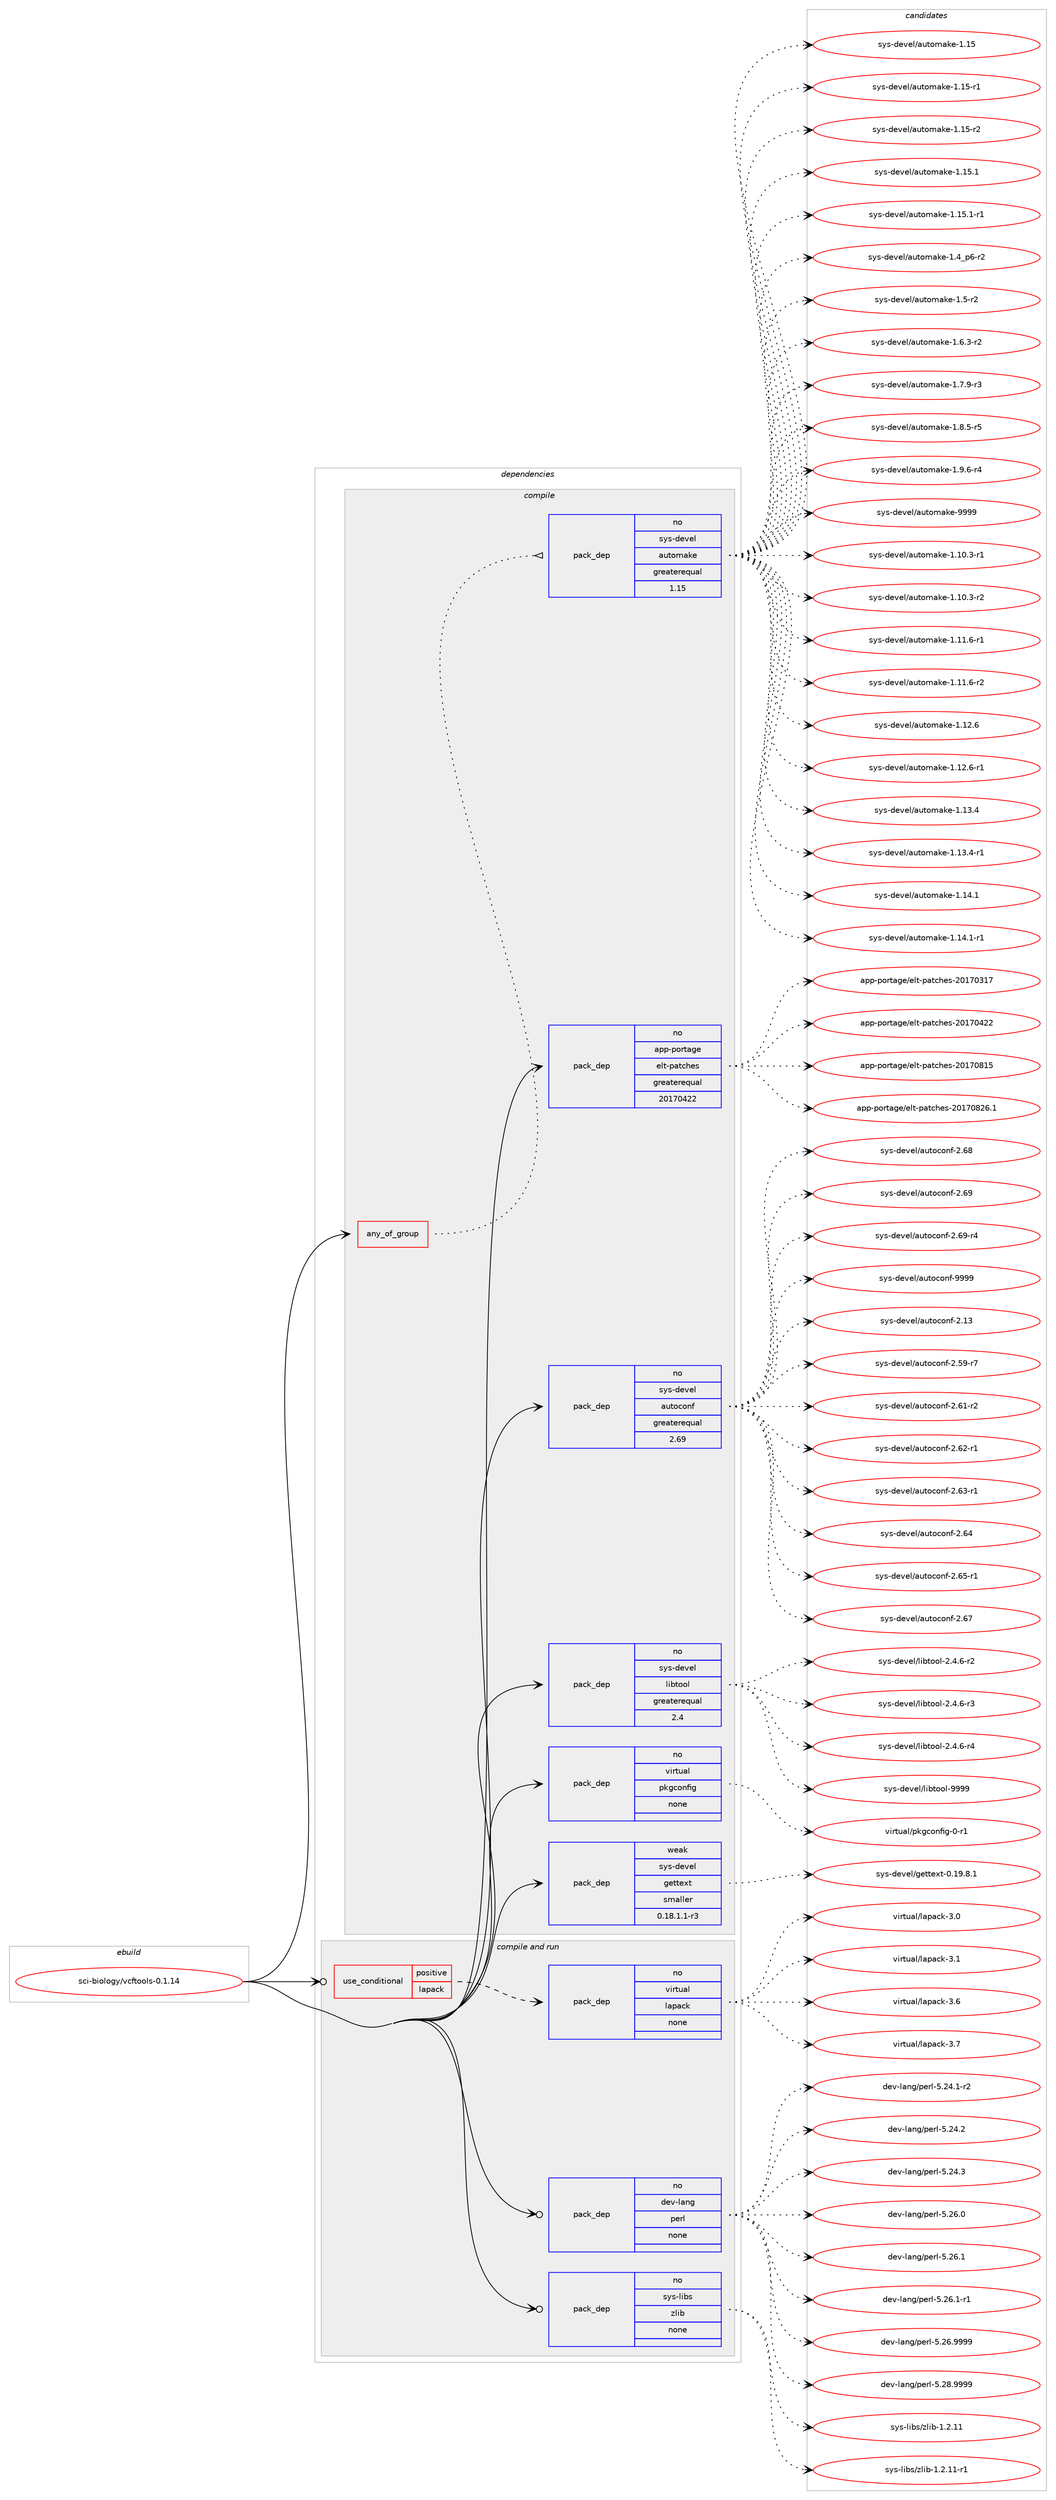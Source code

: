 digraph prolog {

# *************
# Graph options
# *************

newrank=true;
concentrate=true;
compound=true;
graph [rankdir=LR,fontname=Helvetica,fontsize=10,ranksep=1.5];#, ranksep=2.5, nodesep=0.2];
edge  [arrowhead=vee];
node  [fontname=Helvetica,fontsize=10];

# **********
# The ebuild
# **********

subgraph cluster_leftcol {
color=gray;
rank=same;
label=<<i>ebuild</i>>;
id [label="sci-biology/vcftools-0.1.14", color=red, width=4, href="../sci-biology/vcftools-0.1.14.svg"];
}

# ****************
# The dependencies
# ****************

subgraph cluster_midcol {
color=gray;
label=<<i>dependencies</i>>;
subgraph cluster_compile {
fillcolor="#eeeeee";
style=filled;
label=<<i>compile</i>>;
subgraph any7495 {
dependency445341 [label=<<TABLE BORDER="0" CELLBORDER="1" CELLSPACING="0" CELLPADDING="4"><TR><TD CELLPADDING="10">any_of_group</TD></TR></TABLE>>, shape=none, color=red];subgraph pack328198 {
dependency445342 [label=<<TABLE BORDER="0" CELLBORDER="1" CELLSPACING="0" CELLPADDING="4" WIDTH="220"><TR><TD ROWSPAN="6" CELLPADDING="30">pack_dep</TD></TR><TR><TD WIDTH="110">no</TD></TR><TR><TD>sys-devel</TD></TR><TR><TD>automake</TD></TR><TR><TD>greaterequal</TD></TR><TR><TD>1.15</TD></TR></TABLE>>, shape=none, color=blue];
}
dependency445341:e -> dependency445342:w [weight=20,style="dotted",arrowhead="oinv"];
}
id:e -> dependency445341:w [weight=20,style="solid",arrowhead="vee"];
subgraph pack328199 {
dependency445343 [label=<<TABLE BORDER="0" CELLBORDER="1" CELLSPACING="0" CELLPADDING="4" WIDTH="220"><TR><TD ROWSPAN="6" CELLPADDING="30">pack_dep</TD></TR><TR><TD WIDTH="110">no</TD></TR><TR><TD>app-portage</TD></TR><TR><TD>elt-patches</TD></TR><TR><TD>greaterequal</TD></TR><TR><TD>20170422</TD></TR></TABLE>>, shape=none, color=blue];
}
id:e -> dependency445343:w [weight=20,style="solid",arrowhead="vee"];
subgraph pack328200 {
dependency445344 [label=<<TABLE BORDER="0" CELLBORDER="1" CELLSPACING="0" CELLPADDING="4" WIDTH="220"><TR><TD ROWSPAN="6" CELLPADDING="30">pack_dep</TD></TR><TR><TD WIDTH="110">no</TD></TR><TR><TD>sys-devel</TD></TR><TR><TD>autoconf</TD></TR><TR><TD>greaterequal</TD></TR><TR><TD>2.69</TD></TR></TABLE>>, shape=none, color=blue];
}
id:e -> dependency445344:w [weight=20,style="solid",arrowhead="vee"];
subgraph pack328201 {
dependency445345 [label=<<TABLE BORDER="0" CELLBORDER="1" CELLSPACING="0" CELLPADDING="4" WIDTH="220"><TR><TD ROWSPAN="6" CELLPADDING="30">pack_dep</TD></TR><TR><TD WIDTH="110">no</TD></TR><TR><TD>sys-devel</TD></TR><TR><TD>libtool</TD></TR><TR><TD>greaterequal</TD></TR><TR><TD>2.4</TD></TR></TABLE>>, shape=none, color=blue];
}
id:e -> dependency445345:w [weight=20,style="solid",arrowhead="vee"];
subgraph pack328202 {
dependency445346 [label=<<TABLE BORDER="0" CELLBORDER="1" CELLSPACING="0" CELLPADDING="4" WIDTH="220"><TR><TD ROWSPAN="6" CELLPADDING="30">pack_dep</TD></TR><TR><TD WIDTH="110">no</TD></TR><TR><TD>virtual</TD></TR><TR><TD>pkgconfig</TD></TR><TR><TD>none</TD></TR><TR><TD></TD></TR></TABLE>>, shape=none, color=blue];
}
id:e -> dependency445346:w [weight=20,style="solid",arrowhead="vee"];
subgraph pack328203 {
dependency445347 [label=<<TABLE BORDER="0" CELLBORDER="1" CELLSPACING="0" CELLPADDING="4" WIDTH="220"><TR><TD ROWSPAN="6" CELLPADDING="30">pack_dep</TD></TR><TR><TD WIDTH="110">weak</TD></TR><TR><TD>sys-devel</TD></TR><TR><TD>gettext</TD></TR><TR><TD>smaller</TD></TR><TR><TD>0.18.1.1-r3</TD></TR></TABLE>>, shape=none, color=blue];
}
id:e -> dependency445347:w [weight=20,style="solid",arrowhead="vee"];
}
subgraph cluster_compileandrun {
fillcolor="#eeeeee";
style=filled;
label=<<i>compile and run</i>>;
subgraph cond109403 {
dependency445348 [label=<<TABLE BORDER="0" CELLBORDER="1" CELLSPACING="0" CELLPADDING="4"><TR><TD ROWSPAN="3" CELLPADDING="10">use_conditional</TD></TR><TR><TD>positive</TD></TR><TR><TD>lapack</TD></TR></TABLE>>, shape=none, color=red];
subgraph pack328204 {
dependency445349 [label=<<TABLE BORDER="0" CELLBORDER="1" CELLSPACING="0" CELLPADDING="4" WIDTH="220"><TR><TD ROWSPAN="6" CELLPADDING="30">pack_dep</TD></TR><TR><TD WIDTH="110">no</TD></TR><TR><TD>virtual</TD></TR><TR><TD>lapack</TD></TR><TR><TD>none</TD></TR><TR><TD></TD></TR></TABLE>>, shape=none, color=blue];
}
dependency445348:e -> dependency445349:w [weight=20,style="dashed",arrowhead="vee"];
}
id:e -> dependency445348:w [weight=20,style="solid",arrowhead="odotvee"];
subgraph pack328205 {
dependency445350 [label=<<TABLE BORDER="0" CELLBORDER="1" CELLSPACING="0" CELLPADDING="4" WIDTH="220"><TR><TD ROWSPAN="6" CELLPADDING="30">pack_dep</TD></TR><TR><TD WIDTH="110">no</TD></TR><TR><TD>dev-lang</TD></TR><TR><TD>perl</TD></TR><TR><TD>none</TD></TR><TR><TD></TD></TR></TABLE>>, shape=none, color=blue];
}
id:e -> dependency445350:w [weight=20,style="solid",arrowhead="odotvee"];
subgraph pack328206 {
dependency445351 [label=<<TABLE BORDER="0" CELLBORDER="1" CELLSPACING="0" CELLPADDING="4" WIDTH="220"><TR><TD ROWSPAN="6" CELLPADDING="30">pack_dep</TD></TR><TR><TD WIDTH="110">no</TD></TR><TR><TD>sys-libs</TD></TR><TR><TD>zlib</TD></TR><TR><TD>none</TD></TR><TR><TD></TD></TR></TABLE>>, shape=none, color=blue];
}
id:e -> dependency445351:w [weight=20,style="solid",arrowhead="odotvee"];
}
subgraph cluster_run {
fillcolor="#eeeeee";
style=filled;
label=<<i>run</i>>;
}
}

# **************
# The candidates
# **************

subgraph cluster_choices {
rank=same;
color=gray;
label=<<i>candidates</i>>;

subgraph choice328198 {
color=black;
nodesep=1;
choice11512111545100101118101108479711711611110997107101454946494846514511449 [label="sys-devel/automake-1.10.3-r1", color=red, width=4,href="../sys-devel/automake-1.10.3-r1.svg"];
choice11512111545100101118101108479711711611110997107101454946494846514511450 [label="sys-devel/automake-1.10.3-r2", color=red, width=4,href="../sys-devel/automake-1.10.3-r2.svg"];
choice11512111545100101118101108479711711611110997107101454946494946544511449 [label="sys-devel/automake-1.11.6-r1", color=red, width=4,href="../sys-devel/automake-1.11.6-r1.svg"];
choice11512111545100101118101108479711711611110997107101454946494946544511450 [label="sys-devel/automake-1.11.6-r2", color=red, width=4,href="../sys-devel/automake-1.11.6-r2.svg"];
choice1151211154510010111810110847971171161111099710710145494649504654 [label="sys-devel/automake-1.12.6", color=red, width=4,href="../sys-devel/automake-1.12.6.svg"];
choice11512111545100101118101108479711711611110997107101454946495046544511449 [label="sys-devel/automake-1.12.6-r1", color=red, width=4,href="../sys-devel/automake-1.12.6-r1.svg"];
choice1151211154510010111810110847971171161111099710710145494649514652 [label="sys-devel/automake-1.13.4", color=red, width=4,href="../sys-devel/automake-1.13.4.svg"];
choice11512111545100101118101108479711711611110997107101454946495146524511449 [label="sys-devel/automake-1.13.4-r1", color=red, width=4,href="../sys-devel/automake-1.13.4-r1.svg"];
choice1151211154510010111810110847971171161111099710710145494649524649 [label="sys-devel/automake-1.14.1", color=red, width=4,href="../sys-devel/automake-1.14.1.svg"];
choice11512111545100101118101108479711711611110997107101454946495246494511449 [label="sys-devel/automake-1.14.1-r1", color=red, width=4,href="../sys-devel/automake-1.14.1-r1.svg"];
choice115121115451001011181011084797117116111109971071014549464953 [label="sys-devel/automake-1.15", color=red, width=4,href="../sys-devel/automake-1.15.svg"];
choice1151211154510010111810110847971171161111099710710145494649534511449 [label="sys-devel/automake-1.15-r1", color=red, width=4,href="../sys-devel/automake-1.15-r1.svg"];
choice1151211154510010111810110847971171161111099710710145494649534511450 [label="sys-devel/automake-1.15-r2", color=red, width=4,href="../sys-devel/automake-1.15-r2.svg"];
choice1151211154510010111810110847971171161111099710710145494649534649 [label="sys-devel/automake-1.15.1", color=red, width=4,href="../sys-devel/automake-1.15.1.svg"];
choice11512111545100101118101108479711711611110997107101454946495346494511449 [label="sys-devel/automake-1.15.1-r1", color=red, width=4,href="../sys-devel/automake-1.15.1-r1.svg"];
choice115121115451001011181011084797117116111109971071014549465295112544511450 [label="sys-devel/automake-1.4_p6-r2", color=red, width=4,href="../sys-devel/automake-1.4_p6-r2.svg"];
choice11512111545100101118101108479711711611110997107101454946534511450 [label="sys-devel/automake-1.5-r2", color=red, width=4,href="../sys-devel/automake-1.5-r2.svg"];
choice115121115451001011181011084797117116111109971071014549465446514511450 [label="sys-devel/automake-1.6.3-r2", color=red, width=4,href="../sys-devel/automake-1.6.3-r2.svg"];
choice115121115451001011181011084797117116111109971071014549465546574511451 [label="sys-devel/automake-1.7.9-r3", color=red, width=4,href="../sys-devel/automake-1.7.9-r3.svg"];
choice115121115451001011181011084797117116111109971071014549465646534511453 [label="sys-devel/automake-1.8.5-r5", color=red, width=4,href="../sys-devel/automake-1.8.5-r5.svg"];
choice115121115451001011181011084797117116111109971071014549465746544511452 [label="sys-devel/automake-1.9.6-r4", color=red, width=4,href="../sys-devel/automake-1.9.6-r4.svg"];
choice115121115451001011181011084797117116111109971071014557575757 [label="sys-devel/automake-9999", color=red, width=4,href="../sys-devel/automake-9999.svg"];
dependency445342:e -> choice11512111545100101118101108479711711611110997107101454946494846514511449:w [style=dotted,weight="100"];
dependency445342:e -> choice11512111545100101118101108479711711611110997107101454946494846514511450:w [style=dotted,weight="100"];
dependency445342:e -> choice11512111545100101118101108479711711611110997107101454946494946544511449:w [style=dotted,weight="100"];
dependency445342:e -> choice11512111545100101118101108479711711611110997107101454946494946544511450:w [style=dotted,weight="100"];
dependency445342:e -> choice1151211154510010111810110847971171161111099710710145494649504654:w [style=dotted,weight="100"];
dependency445342:e -> choice11512111545100101118101108479711711611110997107101454946495046544511449:w [style=dotted,weight="100"];
dependency445342:e -> choice1151211154510010111810110847971171161111099710710145494649514652:w [style=dotted,weight="100"];
dependency445342:e -> choice11512111545100101118101108479711711611110997107101454946495146524511449:w [style=dotted,weight="100"];
dependency445342:e -> choice1151211154510010111810110847971171161111099710710145494649524649:w [style=dotted,weight="100"];
dependency445342:e -> choice11512111545100101118101108479711711611110997107101454946495246494511449:w [style=dotted,weight="100"];
dependency445342:e -> choice115121115451001011181011084797117116111109971071014549464953:w [style=dotted,weight="100"];
dependency445342:e -> choice1151211154510010111810110847971171161111099710710145494649534511449:w [style=dotted,weight="100"];
dependency445342:e -> choice1151211154510010111810110847971171161111099710710145494649534511450:w [style=dotted,weight="100"];
dependency445342:e -> choice1151211154510010111810110847971171161111099710710145494649534649:w [style=dotted,weight="100"];
dependency445342:e -> choice11512111545100101118101108479711711611110997107101454946495346494511449:w [style=dotted,weight="100"];
dependency445342:e -> choice115121115451001011181011084797117116111109971071014549465295112544511450:w [style=dotted,weight="100"];
dependency445342:e -> choice11512111545100101118101108479711711611110997107101454946534511450:w [style=dotted,weight="100"];
dependency445342:e -> choice115121115451001011181011084797117116111109971071014549465446514511450:w [style=dotted,weight="100"];
dependency445342:e -> choice115121115451001011181011084797117116111109971071014549465546574511451:w [style=dotted,weight="100"];
dependency445342:e -> choice115121115451001011181011084797117116111109971071014549465646534511453:w [style=dotted,weight="100"];
dependency445342:e -> choice115121115451001011181011084797117116111109971071014549465746544511452:w [style=dotted,weight="100"];
dependency445342:e -> choice115121115451001011181011084797117116111109971071014557575757:w [style=dotted,weight="100"];
}
subgraph choice328199 {
color=black;
nodesep=1;
choice97112112451121111141169710310147101108116451129711699104101115455048495548514955 [label="app-portage/elt-patches-20170317", color=red, width=4,href="../app-portage/elt-patches-20170317.svg"];
choice97112112451121111141169710310147101108116451129711699104101115455048495548525050 [label="app-portage/elt-patches-20170422", color=red, width=4,href="../app-portage/elt-patches-20170422.svg"];
choice97112112451121111141169710310147101108116451129711699104101115455048495548564953 [label="app-portage/elt-patches-20170815", color=red, width=4,href="../app-portage/elt-patches-20170815.svg"];
choice971121124511211111411697103101471011081164511297116991041011154550484955485650544649 [label="app-portage/elt-patches-20170826.1", color=red, width=4,href="../app-portage/elt-patches-20170826.1.svg"];
dependency445343:e -> choice97112112451121111141169710310147101108116451129711699104101115455048495548514955:w [style=dotted,weight="100"];
dependency445343:e -> choice97112112451121111141169710310147101108116451129711699104101115455048495548525050:w [style=dotted,weight="100"];
dependency445343:e -> choice97112112451121111141169710310147101108116451129711699104101115455048495548564953:w [style=dotted,weight="100"];
dependency445343:e -> choice971121124511211111411697103101471011081164511297116991041011154550484955485650544649:w [style=dotted,weight="100"];
}
subgraph choice328200 {
color=black;
nodesep=1;
choice115121115451001011181011084797117116111991111101024550464951 [label="sys-devel/autoconf-2.13", color=red, width=4,href="../sys-devel/autoconf-2.13.svg"];
choice1151211154510010111810110847971171161119911111010245504653574511455 [label="sys-devel/autoconf-2.59-r7", color=red, width=4,href="../sys-devel/autoconf-2.59-r7.svg"];
choice1151211154510010111810110847971171161119911111010245504654494511450 [label="sys-devel/autoconf-2.61-r2", color=red, width=4,href="../sys-devel/autoconf-2.61-r2.svg"];
choice1151211154510010111810110847971171161119911111010245504654504511449 [label="sys-devel/autoconf-2.62-r1", color=red, width=4,href="../sys-devel/autoconf-2.62-r1.svg"];
choice1151211154510010111810110847971171161119911111010245504654514511449 [label="sys-devel/autoconf-2.63-r1", color=red, width=4,href="../sys-devel/autoconf-2.63-r1.svg"];
choice115121115451001011181011084797117116111991111101024550465452 [label="sys-devel/autoconf-2.64", color=red, width=4,href="../sys-devel/autoconf-2.64.svg"];
choice1151211154510010111810110847971171161119911111010245504654534511449 [label="sys-devel/autoconf-2.65-r1", color=red, width=4,href="../sys-devel/autoconf-2.65-r1.svg"];
choice115121115451001011181011084797117116111991111101024550465455 [label="sys-devel/autoconf-2.67", color=red, width=4,href="../sys-devel/autoconf-2.67.svg"];
choice115121115451001011181011084797117116111991111101024550465456 [label="sys-devel/autoconf-2.68", color=red, width=4,href="../sys-devel/autoconf-2.68.svg"];
choice115121115451001011181011084797117116111991111101024550465457 [label="sys-devel/autoconf-2.69", color=red, width=4,href="../sys-devel/autoconf-2.69.svg"];
choice1151211154510010111810110847971171161119911111010245504654574511452 [label="sys-devel/autoconf-2.69-r4", color=red, width=4,href="../sys-devel/autoconf-2.69-r4.svg"];
choice115121115451001011181011084797117116111991111101024557575757 [label="sys-devel/autoconf-9999", color=red, width=4,href="../sys-devel/autoconf-9999.svg"];
dependency445344:e -> choice115121115451001011181011084797117116111991111101024550464951:w [style=dotted,weight="100"];
dependency445344:e -> choice1151211154510010111810110847971171161119911111010245504653574511455:w [style=dotted,weight="100"];
dependency445344:e -> choice1151211154510010111810110847971171161119911111010245504654494511450:w [style=dotted,weight="100"];
dependency445344:e -> choice1151211154510010111810110847971171161119911111010245504654504511449:w [style=dotted,weight="100"];
dependency445344:e -> choice1151211154510010111810110847971171161119911111010245504654514511449:w [style=dotted,weight="100"];
dependency445344:e -> choice115121115451001011181011084797117116111991111101024550465452:w [style=dotted,weight="100"];
dependency445344:e -> choice1151211154510010111810110847971171161119911111010245504654534511449:w [style=dotted,weight="100"];
dependency445344:e -> choice115121115451001011181011084797117116111991111101024550465455:w [style=dotted,weight="100"];
dependency445344:e -> choice115121115451001011181011084797117116111991111101024550465456:w [style=dotted,weight="100"];
dependency445344:e -> choice115121115451001011181011084797117116111991111101024550465457:w [style=dotted,weight="100"];
dependency445344:e -> choice1151211154510010111810110847971171161119911111010245504654574511452:w [style=dotted,weight="100"];
dependency445344:e -> choice115121115451001011181011084797117116111991111101024557575757:w [style=dotted,weight="100"];
}
subgraph choice328201 {
color=black;
nodesep=1;
choice1151211154510010111810110847108105981161111111084550465246544511450 [label="sys-devel/libtool-2.4.6-r2", color=red, width=4,href="../sys-devel/libtool-2.4.6-r2.svg"];
choice1151211154510010111810110847108105981161111111084550465246544511451 [label="sys-devel/libtool-2.4.6-r3", color=red, width=4,href="../sys-devel/libtool-2.4.6-r3.svg"];
choice1151211154510010111810110847108105981161111111084550465246544511452 [label="sys-devel/libtool-2.4.6-r4", color=red, width=4,href="../sys-devel/libtool-2.4.6-r4.svg"];
choice1151211154510010111810110847108105981161111111084557575757 [label="sys-devel/libtool-9999", color=red, width=4,href="../sys-devel/libtool-9999.svg"];
dependency445345:e -> choice1151211154510010111810110847108105981161111111084550465246544511450:w [style=dotted,weight="100"];
dependency445345:e -> choice1151211154510010111810110847108105981161111111084550465246544511451:w [style=dotted,weight="100"];
dependency445345:e -> choice1151211154510010111810110847108105981161111111084550465246544511452:w [style=dotted,weight="100"];
dependency445345:e -> choice1151211154510010111810110847108105981161111111084557575757:w [style=dotted,weight="100"];
}
subgraph choice328202 {
color=black;
nodesep=1;
choice11810511411611797108471121071039911111010210510345484511449 [label="virtual/pkgconfig-0-r1", color=red, width=4,href="../virtual/pkgconfig-0-r1.svg"];
dependency445346:e -> choice11810511411611797108471121071039911111010210510345484511449:w [style=dotted,weight="100"];
}
subgraph choice328203 {
color=black;
nodesep=1;
choice1151211154510010111810110847103101116116101120116454846495746564649 [label="sys-devel/gettext-0.19.8.1", color=red, width=4,href="../sys-devel/gettext-0.19.8.1.svg"];
dependency445347:e -> choice1151211154510010111810110847103101116116101120116454846495746564649:w [style=dotted,weight="100"];
}
subgraph choice328204 {
color=black;
nodesep=1;
choice118105114116117971084710897112979910745514648 [label="virtual/lapack-3.0", color=red, width=4,href="../virtual/lapack-3.0.svg"];
choice118105114116117971084710897112979910745514649 [label="virtual/lapack-3.1", color=red, width=4,href="../virtual/lapack-3.1.svg"];
choice118105114116117971084710897112979910745514654 [label="virtual/lapack-3.6", color=red, width=4,href="../virtual/lapack-3.6.svg"];
choice118105114116117971084710897112979910745514655 [label="virtual/lapack-3.7", color=red, width=4,href="../virtual/lapack-3.7.svg"];
dependency445349:e -> choice118105114116117971084710897112979910745514648:w [style=dotted,weight="100"];
dependency445349:e -> choice118105114116117971084710897112979910745514649:w [style=dotted,weight="100"];
dependency445349:e -> choice118105114116117971084710897112979910745514654:w [style=dotted,weight="100"];
dependency445349:e -> choice118105114116117971084710897112979910745514655:w [style=dotted,weight="100"];
}
subgraph choice328205 {
color=black;
nodesep=1;
choice100101118451089711010347112101114108455346505246494511450 [label="dev-lang/perl-5.24.1-r2", color=red, width=4,href="../dev-lang/perl-5.24.1-r2.svg"];
choice10010111845108971101034711210111410845534650524650 [label="dev-lang/perl-5.24.2", color=red, width=4,href="../dev-lang/perl-5.24.2.svg"];
choice10010111845108971101034711210111410845534650524651 [label="dev-lang/perl-5.24.3", color=red, width=4,href="../dev-lang/perl-5.24.3.svg"];
choice10010111845108971101034711210111410845534650544648 [label="dev-lang/perl-5.26.0", color=red, width=4,href="../dev-lang/perl-5.26.0.svg"];
choice10010111845108971101034711210111410845534650544649 [label="dev-lang/perl-5.26.1", color=red, width=4,href="../dev-lang/perl-5.26.1.svg"];
choice100101118451089711010347112101114108455346505446494511449 [label="dev-lang/perl-5.26.1-r1", color=red, width=4,href="../dev-lang/perl-5.26.1-r1.svg"];
choice10010111845108971101034711210111410845534650544657575757 [label="dev-lang/perl-5.26.9999", color=red, width=4,href="../dev-lang/perl-5.26.9999.svg"];
choice10010111845108971101034711210111410845534650564657575757 [label="dev-lang/perl-5.28.9999", color=red, width=4,href="../dev-lang/perl-5.28.9999.svg"];
dependency445350:e -> choice100101118451089711010347112101114108455346505246494511450:w [style=dotted,weight="100"];
dependency445350:e -> choice10010111845108971101034711210111410845534650524650:w [style=dotted,weight="100"];
dependency445350:e -> choice10010111845108971101034711210111410845534650524651:w [style=dotted,weight="100"];
dependency445350:e -> choice10010111845108971101034711210111410845534650544648:w [style=dotted,weight="100"];
dependency445350:e -> choice10010111845108971101034711210111410845534650544649:w [style=dotted,weight="100"];
dependency445350:e -> choice100101118451089711010347112101114108455346505446494511449:w [style=dotted,weight="100"];
dependency445350:e -> choice10010111845108971101034711210111410845534650544657575757:w [style=dotted,weight="100"];
dependency445350:e -> choice10010111845108971101034711210111410845534650564657575757:w [style=dotted,weight="100"];
}
subgraph choice328206 {
color=black;
nodesep=1;
choice1151211154510810598115471221081059845494650464949 [label="sys-libs/zlib-1.2.11", color=red, width=4,href="../sys-libs/zlib-1.2.11.svg"];
choice11512111545108105981154712210810598454946504649494511449 [label="sys-libs/zlib-1.2.11-r1", color=red, width=4,href="../sys-libs/zlib-1.2.11-r1.svg"];
dependency445351:e -> choice1151211154510810598115471221081059845494650464949:w [style=dotted,weight="100"];
dependency445351:e -> choice11512111545108105981154712210810598454946504649494511449:w [style=dotted,weight="100"];
}
}

}
